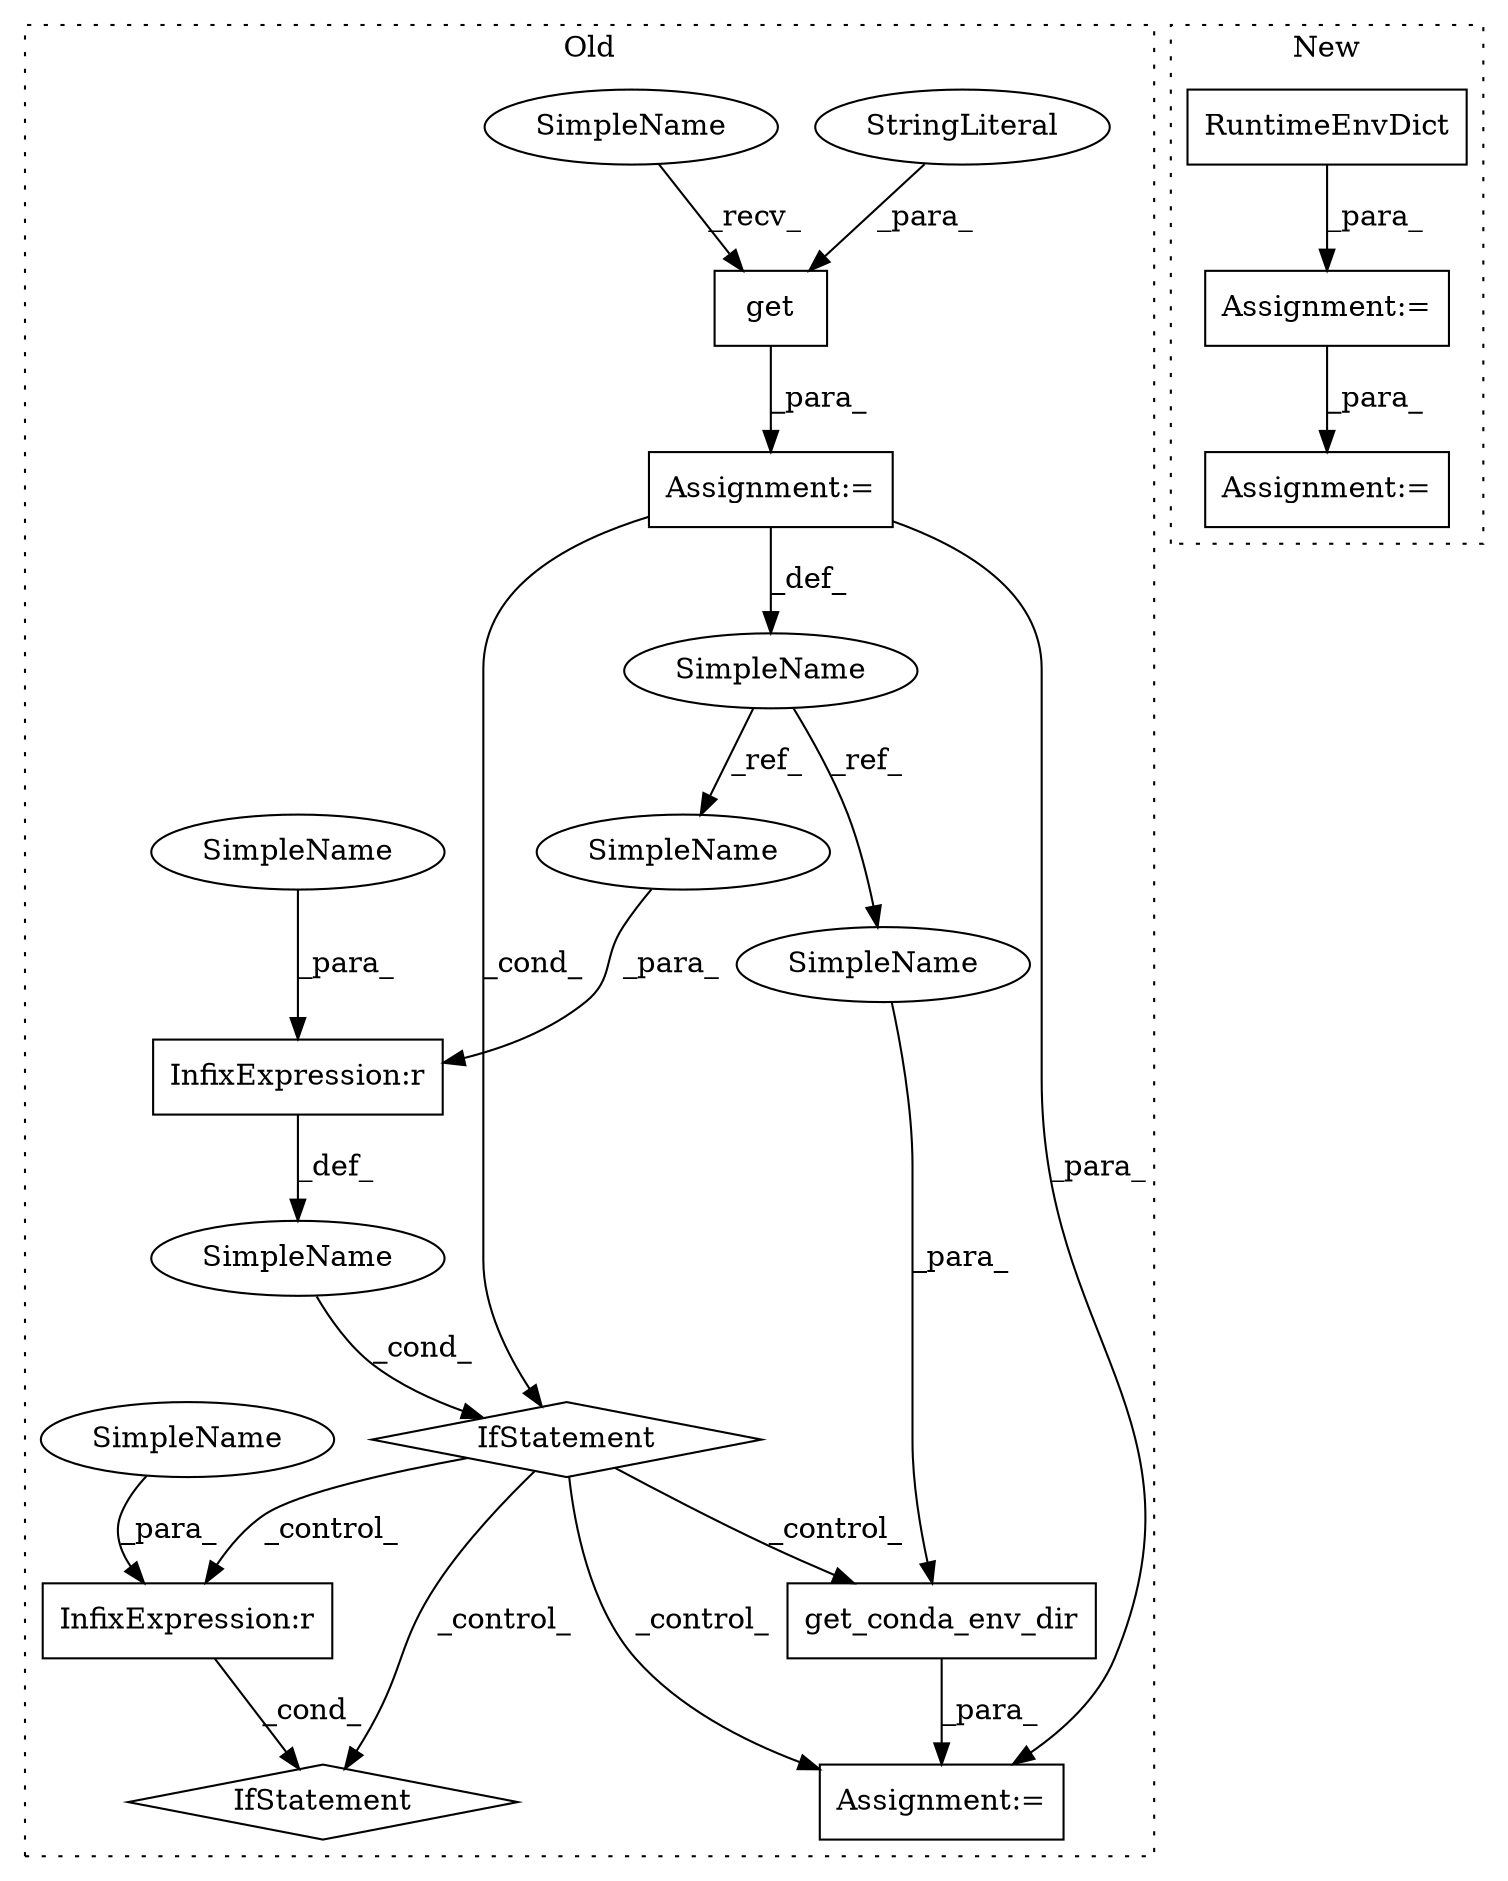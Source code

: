 digraph G {
subgraph cluster0 {
1 [label="get" a="32" s="14575,14590" l="4,1" shape="box"];
3 [label="IfStatement" a="25" s="14684,14726" l="4,2" shape="diamond"];
4 [label="SimpleName" a="42" s="" l="" shape="ellipse"];
5 [label="InfixExpression:r" a="27" s="14718" l="4" shape="box"];
6 [label="InfixExpression:r" a="27" s="14612" l="4" shape="box"];
7 [label="IfStatement" a="25" s="14599,14620" l="4,2" shape="diamond"];
8 [label="get_conda_env_dir" a="32" s="14646,14673" l="18,1" shape="box"];
9 [label="SimpleName" a="42" s="14553" l="9" shape="ellipse"];
10 [label="StringLiteral" a="45" s="14579" l="11" shape="ellipse"];
12 [label="Assignment:=" a="7" s="14562" l="1" shape="box"];
14 [label="Assignment:=" a="7" s="14645" l="1" shape="box"];
15 [label="SimpleName" a="42" s="14563" l="11" shape="ellipse"];
16 [label="SimpleName" a="42" s="14603" l="9" shape="ellipse"];
17 [label="SimpleName" a="42" s="14664" l="9" shape="ellipse"];
18 [label="SimpleName" a="42" s="14616" l="4" shape="ellipse"];
19 [label="SimpleName" a="42" s="14722" l="4" shape="ellipse"];
label = "Old";
style="dotted";
}
subgraph cluster1 {
2 [label="RuntimeEnvDict" a="32" s="14488,14514" l="15,1" shape="box"];
11 [label="Assignment:=" a="7" s="14553" l="1" shape="box"];
13 [label="Assignment:=" a="7" s="14462" l="1" shape="box"];
label = "New";
style="dotted";
}
1 -> 12 [label="_para_"];
2 -> 13 [label="_para_"];
4 -> 7 [label="_cond_"];
5 -> 3 [label="_cond_"];
6 -> 4 [label="_def_"];
7 -> 3 [label="_control_"];
7 -> 14 [label="_control_"];
7 -> 8 [label="_control_"];
7 -> 5 [label="_control_"];
8 -> 14 [label="_para_"];
9 -> 16 [label="_ref_"];
9 -> 17 [label="_ref_"];
10 -> 1 [label="_para_"];
12 -> 7 [label="_cond_"];
12 -> 14 [label="_para_"];
12 -> 9 [label="_def_"];
13 -> 11 [label="_para_"];
15 -> 1 [label="_recv_"];
16 -> 6 [label="_para_"];
17 -> 8 [label="_para_"];
18 -> 6 [label="_para_"];
19 -> 5 [label="_para_"];
}
